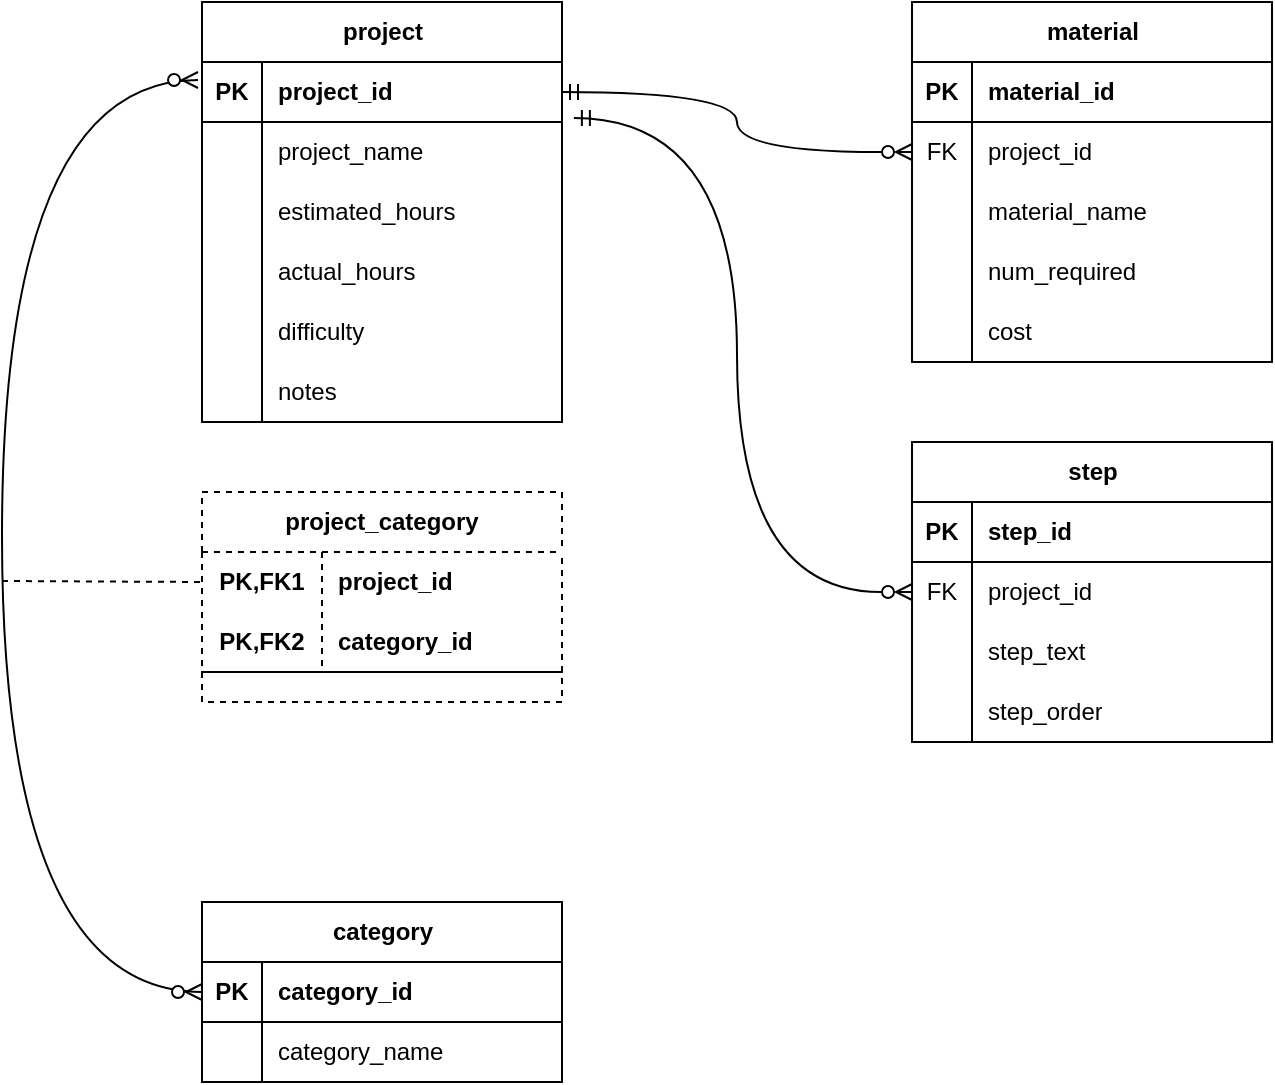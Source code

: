 <mxfile version="22.1.21" type="device">
  <diagram name="Page-1" id="52J21_Rpg7_fm1gOMvJc">
    <mxGraphModel dx="1434" dy="884" grid="1" gridSize="10" guides="1" tooltips="1" connect="1" arrows="1" fold="1" page="1" pageScale="1" pageWidth="850" pageHeight="1100" math="0" shadow="0">
      <root>
        <mxCell id="0" />
        <mxCell id="1" parent="0" />
        <mxCell id="lDdDvBPqw1QJ39cd_5K7-1" value="project" style="shape=table;startSize=30;container=1;collapsible=1;childLayout=tableLayout;fixedRows=1;rowLines=0;fontStyle=1;align=center;resizeLast=1;html=1;" parent="1" vertex="1">
          <mxGeometry x="150" y="100" width="180" height="210" as="geometry" />
        </mxCell>
        <mxCell id="lDdDvBPqw1QJ39cd_5K7-2" value="" style="shape=tableRow;horizontal=0;startSize=0;swimlaneHead=0;swimlaneBody=0;fillColor=none;collapsible=0;dropTarget=0;points=[[0,0.5],[1,0.5]];portConstraint=eastwest;top=0;left=0;right=0;bottom=1;" parent="lDdDvBPqw1QJ39cd_5K7-1" vertex="1">
          <mxGeometry y="30" width="180" height="30" as="geometry" />
        </mxCell>
        <mxCell id="lDdDvBPqw1QJ39cd_5K7-3" value="PK" style="shape=partialRectangle;connectable=0;fillColor=none;top=0;left=0;bottom=0;right=0;fontStyle=1;overflow=hidden;whiteSpace=wrap;html=1;" parent="lDdDvBPqw1QJ39cd_5K7-2" vertex="1">
          <mxGeometry width="30" height="30" as="geometry">
            <mxRectangle width="30" height="30" as="alternateBounds" />
          </mxGeometry>
        </mxCell>
        <mxCell id="lDdDvBPqw1QJ39cd_5K7-4" value="project_id" style="shape=partialRectangle;connectable=0;fillColor=none;top=0;left=0;bottom=0;right=0;align=left;spacingLeft=6;fontStyle=1;overflow=hidden;whiteSpace=wrap;html=1;" parent="lDdDvBPqw1QJ39cd_5K7-2" vertex="1">
          <mxGeometry x="30" width="150" height="30" as="geometry">
            <mxRectangle width="150" height="30" as="alternateBounds" />
          </mxGeometry>
        </mxCell>
        <mxCell id="lDdDvBPqw1QJ39cd_5K7-5" value="" style="shape=tableRow;horizontal=0;startSize=0;swimlaneHead=0;swimlaneBody=0;fillColor=none;collapsible=0;dropTarget=0;points=[[0,0.5],[1,0.5]];portConstraint=eastwest;top=0;left=0;right=0;bottom=0;" parent="lDdDvBPqw1QJ39cd_5K7-1" vertex="1">
          <mxGeometry y="60" width="180" height="30" as="geometry" />
        </mxCell>
        <mxCell id="lDdDvBPqw1QJ39cd_5K7-6" value="" style="shape=partialRectangle;connectable=0;fillColor=none;top=0;left=0;bottom=0;right=0;editable=1;overflow=hidden;whiteSpace=wrap;html=1;" parent="lDdDvBPqw1QJ39cd_5K7-5" vertex="1">
          <mxGeometry width="30" height="30" as="geometry">
            <mxRectangle width="30" height="30" as="alternateBounds" />
          </mxGeometry>
        </mxCell>
        <mxCell id="lDdDvBPqw1QJ39cd_5K7-7" value="project_name&lt;br&gt;" style="shape=partialRectangle;connectable=0;fillColor=none;top=0;left=0;bottom=0;right=0;align=left;spacingLeft=6;overflow=hidden;whiteSpace=wrap;html=1;" parent="lDdDvBPqw1QJ39cd_5K7-5" vertex="1">
          <mxGeometry x="30" width="150" height="30" as="geometry">
            <mxRectangle width="150" height="30" as="alternateBounds" />
          </mxGeometry>
        </mxCell>
        <mxCell id="lDdDvBPqw1QJ39cd_5K7-8" value="" style="shape=tableRow;horizontal=0;startSize=0;swimlaneHead=0;swimlaneBody=0;fillColor=none;collapsible=0;dropTarget=0;points=[[0,0.5],[1,0.5]];portConstraint=eastwest;top=0;left=0;right=0;bottom=0;" parent="lDdDvBPqw1QJ39cd_5K7-1" vertex="1">
          <mxGeometry y="90" width="180" height="30" as="geometry" />
        </mxCell>
        <mxCell id="lDdDvBPqw1QJ39cd_5K7-9" value="" style="shape=partialRectangle;connectable=0;fillColor=none;top=0;left=0;bottom=0;right=0;editable=1;overflow=hidden;whiteSpace=wrap;html=1;" parent="lDdDvBPqw1QJ39cd_5K7-8" vertex="1">
          <mxGeometry width="30" height="30" as="geometry">
            <mxRectangle width="30" height="30" as="alternateBounds" />
          </mxGeometry>
        </mxCell>
        <mxCell id="lDdDvBPqw1QJ39cd_5K7-10" value="estimated_hours" style="shape=partialRectangle;connectable=0;fillColor=none;top=0;left=0;bottom=0;right=0;align=left;spacingLeft=6;overflow=hidden;whiteSpace=wrap;html=1;" parent="lDdDvBPqw1QJ39cd_5K7-8" vertex="1">
          <mxGeometry x="30" width="150" height="30" as="geometry">
            <mxRectangle width="150" height="30" as="alternateBounds" />
          </mxGeometry>
        </mxCell>
        <mxCell id="lDdDvBPqw1QJ39cd_5K7-11" value="" style="shape=tableRow;horizontal=0;startSize=0;swimlaneHead=0;swimlaneBody=0;fillColor=none;collapsible=0;dropTarget=0;points=[[0,0.5],[1,0.5]];portConstraint=eastwest;top=0;left=0;right=0;bottom=0;" parent="lDdDvBPqw1QJ39cd_5K7-1" vertex="1">
          <mxGeometry y="120" width="180" height="30" as="geometry" />
        </mxCell>
        <mxCell id="lDdDvBPqw1QJ39cd_5K7-12" value="" style="shape=partialRectangle;connectable=0;fillColor=none;top=0;left=0;bottom=0;right=0;editable=1;overflow=hidden;whiteSpace=wrap;html=1;" parent="lDdDvBPqw1QJ39cd_5K7-11" vertex="1">
          <mxGeometry width="30" height="30" as="geometry">
            <mxRectangle width="30" height="30" as="alternateBounds" />
          </mxGeometry>
        </mxCell>
        <mxCell id="lDdDvBPqw1QJ39cd_5K7-13" value="actual_hours" style="shape=partialRectangle;connectable=0;fillColor=none;top=0;left=0;bottom=0;right=0;align=left;spacingLeft=6;overflow=hidden;whiteSpace=wrap;html=1;" parent="lDdDvBPqw1QJ39cd_5K7-11" vertex="1">
          <mxGeometry x="30" width="150" height="30" as="geometry">
            <mxRectangle width="150" height="30" as="alternateBounds" />
          </mxGeometry>
        </mxCell>
        <mxCell id="lDdDvBPqw1QJ39cd_5K7-17" style="shape=tableRow;horizontal=0;startSize=0;swimlaneHead=0;swimlaneBody=0;fillColor=none;collapsible=0;dropTarget=0;points=[[0,0.5],[1,0.5]];portConstraint=eastwest;top=0;left=0;right=0;bottom=0;" parent="lDdDvBPqw1QJ39cd_5K7-1" vertex="1">
          <mxGeometry y="150" width="180" height="30" as="geometry" />
        </mxCell>
        <mxCell id="lDdDvBPqw1QJ39cd_5K7-18" style="shape=partialRectangle;connectable=0;fillColor=none;top=0;left=0;bottom=0;right=0;editable=1;overflow=hidden;whiteSpace=wrap;html=1;" parent="lDdDvBPqw1QJ39cd_5K7-17" vertex="1">
          <mxGeometry width="30" height="30" as="geometry">
            <mxRectangle width="30" height="30" as="alternateBounds" />
          </mxGeometry>
        </mxCell>
        <mxCell id="lDdDvBPqw1QJ39cd_5K7-19" value="difficulty" style="shape=partialRectangle;connectable=0;fillColor=none;top=0;left=0;bottom=0;right=0;align=left;spacingLeft=6;overflow=hidden;whiteSpace=wrap;html=1;" parent="lDdDvBPqw1QJ39cd_5K7-17" vertex="1">
          <mxGeometry x="30" width="150" height="30" as="geometry">
            <mxRectangle width="150" height="30" as="alternateBounds" />
          </mxGeometry>
        </mxCell>
        <mxCell id="lDdDvBPqw1QJ39cd_5K7-14" style="shape=tableRow;horizontal=0;startSize=0;swimlaneHead=0;swimlaneBody=0;fillColor=none;collapsible=0;dropTarget=0;points=[[0,0.5],[1,0.5]];portConstraint=eastwest;top=0;left=0;right=0;bottom=0;" parent="lDdDvBPqw1QJ39cd_5K7-1" vertex="1">
          <mxGeometry y="180" width="180" height="30" as="geometry" />
        </mxCell>
        <mxCell id="lDdDvBPqw1QJ39cd_5K7-15" style="shape=partialRectangle;connectable=0;fillColor=none;top=0;left=0;bottom=0;right=0;editable=1;overflow=hidden;whiteSpace=wrap;html=1;" parent="lDdDvBPqw1QJ39cd_5K7-14" vertex="1">
          <mxGeometry width="30" height="30" as="geometry">
            <mxRectangle width="30" height="30" as="alternateBounds" />
          </mxGeometry>
        </mxCell>
        <mxCell id="lDdDvBPqw1QJ39cd_5K7-16" value="notes" style="shape=partialRectangle;connectable=0;fillColor=none;top=0;left=0;bottom=0;right=0;align=left;spacingLeft=6;overflow=hidden;whiteSpace=wrap;html=1;" parent="lDdDvBPqw1QJ39cd_5K7-14" vertex="1">
          <mxGeometry x="30" width="150" height="30" as="geometry">
            <mxRectangle width="150" height="30" as="alternateBounds" />
          </mxGeometry>
        </mxCell>
        <mxCell id="lDdDvBPqw1QJ39cd_5K7-20" value="material" style="shape=table;startSize=30;container=1;collapsible=1;childLayout=tableLayout;fixedRows=1;rowLines=0;fontStyle=1;align=center;resizeLast=1;html=1;" parent="1" vertex="1">
          <mxGeometry x="505" y="100" width="180" height="180" as="geometry" />
        </mxCell>
        <mxCell id="lDdDvBPqw1QJ39cd_5K7-21" value="" style="shape=tableRow;horizontal=0;startSize=0;swimlaneHead=0;swimlaneBody=0;fillColor=none;collapsible=0;dropTarget=0;points=[[0,0.5],[1,0.5]];portConstraint=eastwest;top=0;left=0;right=0;bottom=1;" parent="lDdDvBPqw1QJ39cd_5K7-20" vertex="1">
          <mxGeometry y="30" width="180" height="30" as="geometry" />
        </mxCell>
        <mxCell id="lDdDvBPqw1QJ39cd_5K7-22" value="PK" style="shape=partialRectangle;connectable=0;fillColor=none;top=0;left=0;bottom=0;right=0;fontStyle=1;overflow=hidden;whiteSpace=wrap;html=1;" parent="lDdDvBPqw1QJ39cd_5K7-21" vertex="1">
          <mxGeometry width="30" height="30" as="geometry">
            <mxRectangle width="30" height="30" as="alternateBounds" />
          </mxGeometry>
        </mxCell>
        <mxCell id="lDdDvBPqw1QJ39cd_5K7-23" value="material_id" style="shape=partialRectangle;connectable=0;fillColor=none;top=0;left=0;bottom=0;right=0;align=left;spacingLeft=6;fontStyle=1;overflow=hidden;whiteSpace=wrap;html=1;" parent="lDdDvBPqw1QJ39cd_5K7-21" vertex="1">
          <mxGeometry x="30" width="150" height="30" as="geometry">
            <mxRectangle width="150" height="30" as="alternateBounds" />
          </mxGeometry>
        </mxCell>
        <mxCell id="lDdDvBPqw1QJ39cd_5K7-24" value="" style="shape=tableRow;horizontal=0;startSize=0;swimlaneHead=0;swimlaneBody=0;fillColor=none;collapsible=0;dropTarget=0;points=[[0,0.5],[1,0.5]];portConstraint=eastwest;top=0;left=0;right=0;bottom=0;" parent="lDdDvBPqw1QJ39cd_5K7-20" vertex="1">
          <mxGeometry y="60" width="180" height="30" as="geometry" />
        </mxCell>
        <mxCell id="lDdDvBPqw1QJ39cd_5K7-25" value="FK" style="shape=partialRectangle;connectable=0;fillColor=none;top=0;left=0;bottom=0;right=0;editable=1;overflow=hidden;whiteSpace=wrap;html=1;" parent="lDdDvBPqw1QJ39cd_5K7-24" vertex="1">
          <mxGeometry width="30" height="30" as="geometry">
            <mxRectangle width="30" height="30" as="alternateBounds" />
          </mxGeometry>
        </mxCell>
        <mxCell id="lDdDvBPqw1QJ39cd_5K7-26" value="project_id" style="shape=partialRectangle;connectable=0;fillColor=none;top=0;left=0;bottom=0;right=0;align=left;spacingLeft=6;overflow=hidden;whiteSpace=wrap;html=1;" parent="lDdDvBPqw1QJ39cd_5K7-24" vertex="1">
          <mxGeometry x="30" width="150" height="30" as="geometry">
            <mxRectangle width="150" height="30" as="alternateBounds" />
          </mxGeometry>
        </mxCell>
        <mxCell id="lDdDvBPqw1QJ39cd_5K7-27" value="" style="shape=tableRow;horizontal=0;startSize=0;swimlaneHead=0;swimlaneBody=0;fillColor=none;collapsible=0;dropTarget=0;points=[[0,0.5],[1,0.5]];portConstraint=eastwest;top=0;left=0;right=0;bottom=0;" parent="lDdDvBPqw1QJ39cd_5K7-20" vertex="1">
          <mxGeometry y="90" width="180" height="30" as="geometry" />
        </mxCell>
        <mxCell id="lDdDvBPqw1QJ39cd_5K7-28" value="" style="shape=partialRectangle;connectable=0;fillColor=none;top=0;left=0;bottom=0;right=0;editable=1;overflow=hidden;whiteSpace=wrap;html=1;" parent="lDdDvBPqw1QJ39cd_5K7-27" vertex="1">
          <mxGeometry width="30" height="30" as="geometry">
            <mxRectangle width="30" height="30" as="alternateBounds" />
          </mxGeometry>
        </mxCell>
        <mxCell id="lDdDvBPqw1QJ39cd_5K7-29" value="material_name" style="shape=partialRectangle;connectable=0;fillColor=none;top=0;left=0;bottom=0;right=0;align=left;spacingLeft=6;overflow=hidden;whiteSpace=wrap;html=1;" parent="lDdDvBPqw1QJ39cd_5K7-27" vertex="1">
          <mxGeometry x="30" width="150" height="30" as="geometry">
            <mxRectangle width="150" height="30" as="alternateBounds" />
          </mxGeometry>
        </mxCell>
        <mxCell id="lDdDvBPqw1QJ39cd_5K7-30" value="" style="shape=tableRow;horizontal=0;startSize=0;swimlaneHead=0;swimlaneBody=0;fillColor=none;collapsible=0;dropTarget=0;points=[[0,0.5],[1,0.5]];portConstraint=eastwest;top=0;left=0;right=0;bottom=0;" parent="lDdDvBPqw1QJ39cd_5K7-20" vertex="1">
          <mxGeometry y="120" width="180" height="30" as="geometry" />
        </mxCell>
        <mxCell id="lDdDvBPqw1QJ39cd_5K7-31" value="" style="shape=partialRectangle;connectable=0;fillColor=none;top=0;left=0;bottom=0;right=0;editable=1;overflow=hidden;whiteSpace=wrap;html=1;" parent="lDdDvBPqw1QJ39cd_5K7-30" vertex="1">
          <mxGeometry width="30" height="30" as="geometry">
            <mxRectangle width="30" height="30" as="alternateBounds" />
          </mxGeometry>
        </mxCell>
        <mxCell id="lDdDvBPqw1QJ39cd_5K7-32" value="num_required" style="shape=partialRectangle;connectable=0;fillColor=none;top=0;left=0;bottom=0;right=0;align=left;spacingLeft=6;overflow=hidden;whiteSpace=wrap;html=1;" parent="lDdDvBPqw1QJ39cd_5K7-30" vertex="1">
          <mxGeometry x="30" width="150" height="30" as="geometry">
            <mxRectangle width="150" height="30" as="alternateBounds" />
          </mxGeometry>
        </mxCell>
        <mxCell id="lDdDvBPqw1QJ39cd_5K7-72" style="shape=tableRow;horizontal=0;startSize=0;swimlaneHead=0;swimlaneBody=0;fillColor=none;collapsible=0;dropTarget=0;points=[[0,0.5],[1,0.5]];portConstraint=eastwest;top=0;left=0;right=0;bottom=0;" parent="lDdDvBPqw1QJ39cd_5K7-20" vertex="1">
          <mxGeometry y="150" width="180" height="30" as="geometry" />
        </mxCell>
        <mxCell id="lDdDvBPqw1QJ39cd_5K7-73" style="shape=partialRectangle;connectable=0;fillColor=none;top=0;left=0;bottom=0;right=0;editable=1;overflow=hidden;whiteSpace=wrap;html=1;" parent="lDdDvBPqw1QJ39cd_5K7-72" vertex="1">
          <mxGeometry width="30" height="30" as="geometry">
            <mxRectangle width="30" height="30" as="alternateBounds" />
          </mxGeometry>
        </mxCell>
        <mxCell id="lDdDvBPqw1QJ39cd_5K7-74" value="cost" style="shape=partialRectangle;connectable=0;fillColor=none;top=0;left=0;bottom=0;right=0;align=left;spacingLeft=6;overflow=hidden;whiteSpace=wrap;html=1;" parent="lDdDvBPqw1QJ39cd_5K7-72" vertex="1">
          <mxGeometry x="30" width="150" height="30" as="geometry">
            <mxRectangle width="150" height="30" as="alternateBounds" />
          </mxGeometry>
        </mxCell>
        <mxCell id="lDdDvBPqw1QJ39cd_5K7-33" value="category" style="shape=table;startSize=30;container=1;collapsible=1;childLayout=tableLayout;fixedRows=1;rowLines=0;fontStyle=1;align=center;resizeLast=1;html=1;" parent="1" vertex="1">
          <mxGeometry x="150" y="550" width="180" height="90" as="geometry" />
        </mxCell>
        <mxCell id="lDdDvBPqw1QJ39cd_5K7-34" value="" style="shape=tableRow;horizontal=0;startSize=0;swimlaneHead=0;swimlaneBody=0;fillColor=none;collapsible=0;dropTarget=0;points=[[0,0.5],[1,0.5]];portConstraint=eastwest;top=0;left=0;right=0;bottom=1;" parent="lDdDvBPqw1QJ39cd_5K7-33" vertex="1">
          <mxGeometry y="30" width="180" height="30" as="geometry" />
        </mxCell>
        <mxCell id="lDdDvBPqw1QJ39cd_5K7-35" value="PK" style="shape=partialRectangle;connectable=0;fillColor=none;top=0;left=0;bottom=0;right=0;fontStyle=1;overflow=hidden;whiteSpace=wrap;html=1;" parent="lDdDvBPqw1QJ39cd_5K7-34" vertex="1">
          <mxGeometry width="30" height="30" as="geometry">
            <mxRectangle width="30" height="30" as="alternateBounds" />
          </mxGeometry>
        </mxCell>
        <mxCell id="lDdDvBPqw1QJ39cd_5K7-36" value="category_id" style="shape=partialRectangle;connectable=0;fillColor=none;top=0;left=0;bottom=0;right=0;align=left;spacingLeft=6;fontStyle=1;overflow=hidden;whiteSpace=wrap;html=1;" parent="lDdDvBPqw1QJ39cd_5K7-34" vertex="1">
          <mxGeometry x="30" width="150" height="30" as="geometry">
            <mxRectangle width="150" height="30" as="alternateBounds" />
          </mxGeometry>
        </mxCell>
        <mxCell id="lDdDvBPqw1QJ39cd_5K7-37" value="" style="shape=tableRow;horizontal=0;startSize=0;swimlaneHead=0;swimlaneBody=0;fillColor=none;collapsible=0;dropTarget=0;points=[[0,0.5],[1,0.5]];portConstraint=eastwest;top=0;left=0;right=0;bottom=0;" parent="lDdDvBPqw1QJ39cd_5K7-33" vertex="1">
          <mxGeometry y="60" width="180" height="30" as="geometry" />
        </mxCell>
        <mxCell id="lDdDvBPqw1QJ39cd_5K7-38" value="" style="shape=partialRectangle;connectable=0;fillColor=none;top=0;left=0;bottom=0;right=0;editable=1;overflow=hidden;whiteSpace=wrap;html=1;" parent="lDdDvBPqw1QJ39cd_5K7-37" vertex="1">
          <mxGeometry width="30" height="30" as="geometry">
            <mxRectangle width="30" height="30" as="alternateBounds" />
          </mxGeometry>
        </mxCell>
        <mxCell id="lDdDvBPqw1QJ39cd_5K7-39" value="category_name" style="shape=partialRectangle;connectable=0;fillColor=none;top=0;left=0;bottom=0;right=0;align=left;spacingLeft=6;overflow=hidden;whiteSpace=wrap;html=1;" parent="lDdDvBPqw1QJ39cd_5K7-37" vertex="1">
          <mxGeometry x="30" width="150" height="30" as="geometry">
            <mxRectangle width="150" height="30" as="alternateBounds" />
          </mxGeometry>
        </mxCell>
        <mxCell id="lDdDvBPqw1QJ39cd_5K7-46" value="step" style="shape=table;startSize=30;container=1;collapsible=1;childLayout=tableLayout;fixedRows=1;rowLines=0;fontStyle=1;align=center;resizeLast=1;html=1;" parent="1" vertex="1">
          <mxGeometry x="505" y="320" width="180" height="150" as="geometry" />
        </mxCell>
        <mxCell id="lDdDvBPqw1QJ39cd_5K7-47" value="" style="shape=tableRow;horizontal=0;startSize=0;swimlaneHead=0;swimlaneBody=0;fillColor=none;collapsible=0;dropTarget=0;points=[[0,0.5],[1,0.5]];portConstraint=eastwest;top=0;left=0;right=0;bottom=1;" parent="lDdDvBPqw1QJ39cd_5K7-46" vertex="1">
          <mxGeometry y="30" width="180" height="30" as="geometry" />
        </mxCell>
        <mxCell id="lDdDvBPqw1QJ39cd_5K7-48" value="PK" style="shape=partialRectangle;connectable=0;fillColor=none;top=0;left=0;bottom=0;right=0;fontStyle=1;overflow=hidden;whiteSpace=wrap;html=1;" parent="lDdDvBPqw1QJ39cd_5K7-47" vertex="1">
          <mxGeometry width="30" height="30" as="geometry">
            <mxRectangle width="30" height="30" as="alternateBounds" />
          </mxGeometry>
        </mxCell>
        <mxCell id="lDdDvBPqw1QJ39cd_5K7-49" value="step_id" style="shape=partialRectangle;connectable=0;fillColor=none;top=0;left=0;bottom=0;right=0;align=left;spacingLeft=6;fontStyle=1;overflow=hidden;whiteSpace=wrap;html=1;" parent="lDdDvBPqw1QJ39cd_5K7-47" vertex="1">
          <mxGeometry x="30" width="150" height="30" as="geometry">
            <mxRectangle width="150" height="30" as="alternateBounds" />
          </mxGeometry>
        </mxCell>
        <mxCell id="lDdDvBPqw1QJ39cd_5K7-50" value="" style="shape=tableRow;horizontal=0;startSize=0;swimlaneHead=0;swimlaneBody=0;fillColor=none;collapsible=0;dropTarget=0;points=[[0,0.5],[1,0.5]];portConstraint=eastwest;top=0;left=0;right=0;bottom=0;" parent="lDdDvBPqw1QJ39cd_5K7-46" vertex="1">
          <mxGeometry y="60" width="180" height="30" as="geometry" />
        </mxCell>
        <mxCell id="lDdDvBPqw1QJ39cd_5K7-51" value="FK" style="shape=partialRectangle;connectable=0;fillColor=none;top=0;left=0;bottom=0;right=0;editable=1;overflow=hidden;whiteSpace=wrap;html=1;" parent="lDdDvBPqw1QJ39cd_5K7-50" vertex="1">
          <mxGeometry width="30" height="30" as="geometry">
            <mxRectangle width="30" height="30" as="alternateBounds" />
          </mxGeometry>
        </mxCell>
        <mxCell id="lDdDvBPqw1QJ39cd_5K7-52" value="project_id" style="shape=partialRectangle;connectable=0;fillColor=none;top=0;left=0;bottom=0;right=0;align=left;spacingLeft=6;overflow=hidden;whiteSpace=wrap;html=1;" parent="lDdDvBPqw1QJ39cd_5K7-50" vertex="1">
          <mxGeometry x="30" width="150" height="30" as="geometry">
            <mxRectangle width="150" height="30" as="alternateBounds" />
          </mxGeometry>
        </mxCell>
        <mxCell id="lDdDvBPqw1QJ39cd_5K7-53" value="" style="shape=tableRow;horizontal=0;startSize=0;swimlaneHead=0;swimlaneBody=0;fillColor=none;collapsible=0;dropTarget=0;points=[[0,0.5],[1,0.5]];portConstraint=eastwest;top=0;left=0;right=0;bottom=0;" parent="lDdDvBPqw1QJ39cd_5K7-46" vertex="1">
          <mxGeometry y="90" width="180" height="30" as="geometry" />
        </mxCell>
        <mxCell id="lDdDvBPqw1QJ39cd_5K7-54" value="" style="shape=partialRectangle;connectable=0;fillColor=none;top=0;left=0;bottom=0;right=0;editable=1;overflow=hidden;whiteSpace=wrap;html=1;" parent="lDdDvBPqw1QJ39cd_5K7-53" vertex="1">
          <mxGeometry width="30" height="30" as="geometry">
            <mxRectangle width="30" height="30" as="alternateBounds" />
          </mxGeometry>
        </mxCell>
        <mxCell id="lDdDvBPqw1QJ39cd_5K7-55" value="step_text" style="shape=partialRectangle;connectable=0;fillColor=none;top=0;left=0;bottom=0;right=0;align=left;spacingLeft=6;overflow=hidden;whiteSpace=wrap;html=1;" parent="lDdDvBPqw1QJ39cd_5K7-53" vertex="1">
          <mxGeometry x="30" width="150" height="30" as="geometry">
            <mxRectangle width="150" height="30" as="alternateBounds" />
          </mxGeometry>
        </mxCell>
        <mxCell id="lDdDvBPqw1QJ39cd_5K7-56" value="" style="shape=tableRow;horizontal=0;startSize=0;swimlaneHead=0;swimlaneBody=0;fillColor=none;collapsible=0;dropTarget=0;points=[[0,0.5],[1,0.5]];portConstraint=eastwest;top=0;left=0;right=0;bottom=0;" parent="lDdDvBPqw1QJ39cd_5K7-46" vertex="1">
          <mxGeometry y="120" width="180" height="30" as="geometry" />
        </mxCell>
        <mxCell id="lDdDvBPqw1QJ39cd_5K7-57" value="" style="shape=partialRectangle;connectable=0;fillColor=none;top=0;left=0;bottom=0;right=0;editable=1;overflow=hidden;whiteSpace=wrap;html=1;" parent="lDdDvBPqw1QJ39cd_5K7-56" vertex="1">
          <mxGeometry width="30" height="30" as="geometry">
            <mxRectangle width="30" height="30" as="alternateBounds" />
          </mxGeometry>
        </mxCell>
        <mxCell id="lDdDvBPqw1QJ39cd_5K7-58" value="step_order" style="shape=partialRectangle;connectable=0;fillColor=none;top=0;left=0;bottom=0;right=0;align=left;spacingLeft=6;overflow=hidden;whiteSpace=wrap;html=1;" parent="lDdDvBPqw1QJ39cd_5K7-56" vertex="1">
          <mxGeometry x="30" width="150" height="30" as="geometry">
            <mxRectangle width="150" height="30" as="alternateBounds" />
          </mxGeometry>
        </mxCell>
        <mxCell id="lDdDvBPqw1QJ39cd_5K7-59" value="project_category" style="shape=table;startSize=30;container=1;collapsible=1;childLayout=tableLayout;fixedRows=1;rowLines=0;fontStyle=1;align=center;resizeLast=1;html=1;whiteSpace=wrap;dashed=1;" parent="1" vertex="1">
          <mxGeometry x="150" y="345" width="180" height="105" as="geometry" />
        </mxCell>
        <mxCell id="lDdDvBPqw1QJ39cd_5K7-60" value="" style="shape=tableRow;horizontal=0;startSize=0;swimlaneHead=0;swimlaneBody=0;fillColor=none;collapsible=0;dropTarget=0;points=[[0,0.5],[1,0.5]];portConstraint=eastwest;top=0;left=0;right=0;bottom=0;html=1;" parent="lDdDvBPqw1QJ39cd_5K7-59" vertex="1">
          <mxGeometry y="30" width="180" height="30" as="geometry" />
        </mxCell>
        <mxCell id="lDdDvBPqw1QJ39cd_5K7-61" value="PK,FK1" style="shape=partialRectangle;connectable=0;fillColor=none;top=0;left=0;bottom=0;right=0;fontStyle=1;overflow=hidden;html=1;whiteSpace=wrap;" parent="lDdDvBPqw1QJ39cd_5K7-60" vertex="1">
          <mxGeometry width="60" height="30" as="geometry">
            <mxRectangle width="60" height="30" as="alternateBounds" />
          </mxGeometry>
        </mxCell>
        <mxCell id="lDdDvBPqw1QJ39cd_5K7-62" value="project_id" style="shape=partialRectangle;connectable=0;fillColor=none;top=0;left=0;bottom=0;right=0;align=left;spacingLeft=6;fontStyle=1;overflow=hidden;html=1;whiteSpace=wrap;" parent="lDdDvBPqw1QJ39cd_5K7-60" vertex="1">
          <mxGeometry x="60" width="120" height="30" as="geometry">
            <mxRectangle width="120" height="30" as="alternateBounds" />
          </mxGeometry>
        </mxCell>
        <mxCell id="lDdDvBPqw1QJ39cd_5K7-63" value="" style="shape=tableRow;horizontal=0;startSize=0;swimlaneHead=0;swimlaneBody=0;fillColor=none;collapsible=0;dropTarget=0;points=[[0,0.5],[1,0.5]];portConstraint=eastwest;top=0;left=0;right=0;bottom=1;html=1;" parent="lDdDvBPqw1QJ39cd_5K7-59" vertex="1">
          <mxGeometry y="60" width="180" height="30" as="geometry" />
        </mxCell>
        <mxCell id="lDdDvBPqw1QJ39cd_5K7-64" value="PK,FK2" style="shape=partialRectangle;connectable=0;fillColor=none;top=0;left=0;bottom=0;right=0;fontStyle=1;overflow=hidden;html=1;whiteSpace=wrap;" parent="lDdDvBPqw1QJ39cd_5K7-63" vertex="1">
          <mxGeometry width="60" height="30" as="geometry">
            <mxRectangle width="60" height="30" as="alternateBounds" />
          </mxGeometry>
        </mxCell>
        <mxCell id="lDdDvBPqw1QJ39cd_5K7-65" value="category_id" style="shape=partialRectangle;connectable=0;fillColor=none;top=0;left=0;bottom=0;right=0;align=left;spacingLeft=6;fontStyle=1;overflow=hidden;html=1;whiteSpace=wrap;" parent="lDdDvBPqw1QJ39cd_5K7-63" vertex="1">
          <mxGeometry x="60" width="120" height="30" as="geometry">
            <mxRectangle width="120" height="30" as="alternateBounds" />
          </mxGeometry>
        </mxCell>
        <mxCell id="xAcJCb7g5Zn3K3t0HCbL-1" value="" style="edgeStyle=orthogonalEdgeStyle;fontSize=12;html=1;endArrow=ERzeroToMany;endFill=1;startArrow=ERzeroToMany;rounded=0;curved=1;entryX=-0.011;entryY=0.3;entryDx=0;entryDy=0;entryPerimeter=0;exitX=0;exitY=0.5;exitDx=0;exitDy=0;" edge="1" parent="1" source="lDdDvBPqw1QJ39cd_5K7-34" target="lDdDvBPqw1QJ39cd_5K7-2">
          <mxGeometry width="100" height="100" relative="1" as="geometry">
            <mxPoint x="20" y="250" as="sourcePoint" />
            <mxPoint x="120" y="150" as="targetPoint" />
            <Array as="points">
              <mxPoint x="50" y="595" />
              <mxPoint x="50" y="139" />
            </Array>
          </mxGeometry>
        </mxCell>
        <mxCell id="xAcJCb7g5Zn3K3t0HCbL-5" value="" style="endArrow=none;html=1;rounded=0;entryX=0;entryY=0.5;entryDx=0;entryDy=0;dashed=1;" edge="1" parent="1" target="lDdDvBPqw1QJ39cd_5K7-60">
          <mxGeometry relative="1" as="geometry">
            <mxPoint x="50" y="389.5" as="sourcePoint" />
            <mxPoint x="140" y="390" as="targetPoint" />
          </mxGeometry>
        </mxCell>
        <mxCell id="xAcJCb7g5Zn3K3t0HCbL-6" value="" style="edgeStyle=orthogonalEdgeStyle;fontSize=12;html=1;endArrow=ERzeroToMany;startArrow=ERmandOne;rounded=0;curved=1;exitX=1;exitY=0.5;exitDx=0;exitDy=0;entryX=0;entryY=0.5;entryDx=0;entryDy=0;endFill=0;" edge="1" parent="1" source="lDdDvBPqw1QJ39cd_5K7-2" target="lDdDvBPqw1QJ39cd_5K7-24">
          <mxGeometry width="100" height="100" relative="1" as="geometry">
            <mxPoint x="360" y="160" as="sourcePoint" />
            <mxPoint x="460" y="60" as="targetPoint" />
          </mxGeometry>
        </mxCell>
        <mxCell id="xAcJCb7g5Zn3K3t0HCbL-8" value="" style="edgeStyle=orthogonalEdgeStyle;fontSize=12;html=1;endArrow=ERzeroToMany;startArrow=ERmandOne;rounded=0;curved=1;exitX=1.033;exitY=0.933;exitDx=0;exitDy=0;entryX=0;entryY=0.5;entryDx=0;entryDy=0;endFill=0;exitPerimeter=0;" edge="1" parent="1" source="lDdDvBPqw1QJ39cd_5K7-2" target="lDdDvBPqw1QJ39cd_5K7-50">
          <mxGeometry width="100" height="100" relative="1" as="geometry">
            <mxPoint x="340" y="155" as="sourcePoint" />
            <mxPoint x="515" y="185" as="targetPoint" />
          </mxGeometry>
        </mxCell>
      </root>
    </mxGraphModel>
  </diagram>
</mxfile>
